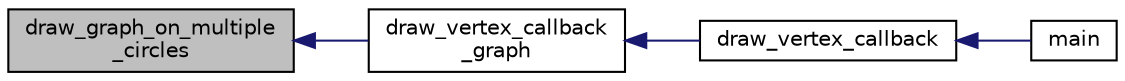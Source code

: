 digraph "draw_graph_on_multiple_circles"
{
  edge [fontname="Helvetica",fontsize="10",labelfontname="Helvetica",labelfontsize="10"];
  node [fontname="Helvetica",fontsize="10",shape=record];
  rankdir="LR";
  Node391 [label="draw_graph_on_multiple\l_circles",height=0.2,width=0.4,color="black", fillcolor="grey75", style="filled", fontcolor="black"];
  Node391 -> Node392 [dir="back",color="midnightblue",fontsize="10",style="solid",fontname="Helvetica"];
  Node392 [label="draw_vertex_callback\l_graph",height=0.2,width=0.4,color="black", fillcolor="white", style="filled",URL="$d7/d2a/treedraw_8_c.html#ac40fdd8ab91b570efb82c2f7a37a545e"];
  Node392 -> Node393 [dir="back",color="midnightblue",fontsize="10",style="solid",fontname="Helvetica"];
  Node393 [label="draw_vertex_callback",height=0.2,width=0.4,color="black", fillcolor="white", style="filled",URL="$d7/d2a/treedraw_8_c.html#a39cc8da8d250eb22f46a5727b9123396"];
  Node393 -> Node394 [dir="back",color="midnightblue",fontsize="10",style="solid",fontname="Helvetica"];
  Node394 [label="main",height=0.2,width=0.4,color="black", fillcolor="white", style="filled",URL="$d7/d2a/treedraw_8_c.html#a217dbf8b442f20279ea00b898af96f52"];
}
